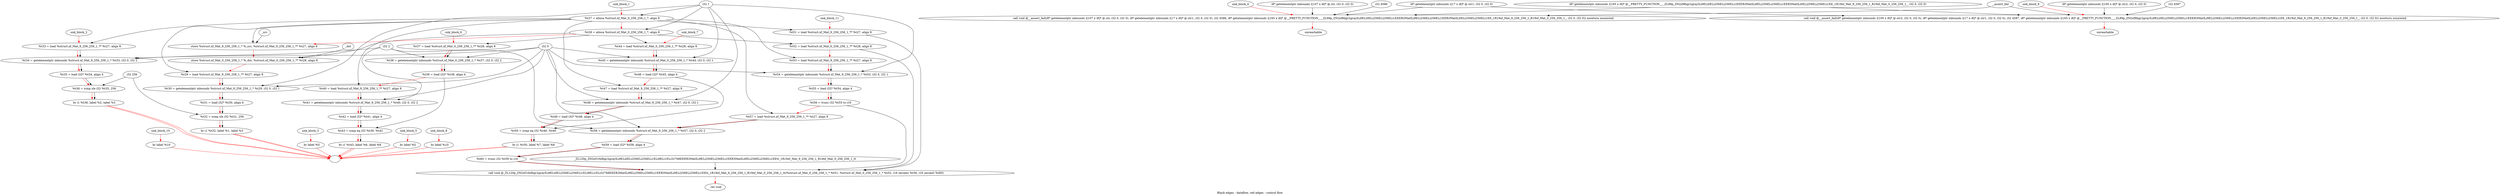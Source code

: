 digraph G {
compound=true
label="Black edges - dataflow, red edges - control flow"
"t27" [label="  %t27 = alloca %struct.xf_Mat_9_256_256_1_*, align 8"]
"t28" [label="  %t28 = alloca %struct.xf_Mat_0_256_256_1_*, align 8"]
"_1" [label="  store %struct.xf_Mat_9_256_256_1_* %_src, %struct.xf_Mat_9_256_256_1_** %t27, align 8"]
"_2" [label="  store %struct.xf_Mat_0_256_256_1_* %_dst, %struct.xf_Mat_0_256_256_1_** %t28, align 8"]
"t29" [label="  %t29 = load %struct.xf_Mat_9_256_256_1_** %t27, align 8"]
"t30" [label="  %t30 = getelementptr inbounds %struct.xf_Mat_9_256_256_1_* %t29, i32 0, i32 1"]
"t31" [label="  %t31 = load i32* %t30, align 4"]
"t32" [label="  %t32 = icmp sle i32 %t31, 256"]
"_3" [label="  br i1 %t32, label %1, label %3"]
"unk_block_1" -> "t27"[color=red]
"i32 1" -> "t27"
"t27" -> "t28"[color=red weight=2]
"i32 1" -> "t28"
"t28" -> "_1"[color=red weight=2]
"_src" -> "_1"
"t27" -> "_1"
"_1" -> "_2"[color=red weight=2]
"_dst" -> "_2"
"t28" -> "_2"
"_2" -> "t29"[color=red weight=2]
"t27" -> "t29"
"t29" -> "t30"[color=red weight=2]
"t29" -> "t30"
"i32 0" -> "t30"
"i32 1" -> "t30"
"t30" -> "t31"[color=red weight=2]
"t30" -> "t31"
"t31" -> "t32"[color=red weight=2]
"t31" -> "t32"
"i32 256" -> "t32"
"t32" -> "_3"[color=red weight=2]
"t32" -> "_3"
"_3" -> ""[color=red]
"_3" -> ""[color=red]

"t33" [label="  %t33 = load %struct.xf_Mat_9_256_256_1_** %t27, align 8"]
"t34" [label="  %t34 = getelementptr inbounds %struct.xf_Mat_9_256_256_1_* %t33, i32 0, i32 2"]
"t35" [label="  %t35 = load i32* %t34, align 4"]
"t36" [label="  %t36 = icmp sle i32 %t35, 256"]
"_4" [label="  br i1 %t36, label %2, label %3"]
"unk_block_2" -> "t33"[color=red]
"t27" -> "t33"
"t33" -> "t34"[color=red weight=2]
"t33" -> "t34"
"i32 0" -> "t34"
"i32 2" -> "t34"
"t34" -> "t35"[color=red weight=2]
"t34" -> "t35"
"t35" -> "t36"[color=red weight=2]
"t35" -> "t36"
"i32 256" -> "t36"
"t36" -> "_4"[color=red weight=2]
"t36" -> "_4"
"_4" -> ""[color=red]
"_4" -> ""[color=red]

"_5" [label="  br label %5"]
"unk_block_3" -> "_5"[color=red]
"_5" -> ""[color=red]

"_6" [label="  call void @__assert_fail(i8* getelementptr inbounds ([107 x i8]* @.str, i32 0, i32 0), i8* getelementptr inbounds ([17 x i8]* @.str1, i32 0, i32 0), i32 4586, i8* getelementptr inbounds ([165 x i8]* @__PRETTY_FUNCTION__._ZL99p_ZN2xf8bgr2grayILi9ELi0ELi256ELi256ELi1EEER3MatILi9ELi256ELi256ELi1EER3MatILi0ELi256ELi256ELi1EE_1R19xf_Mat_9_256_256_1_R19xf_Mat_0_256_256_1_, i32 0, i32 0)) noreturn nounwind"]
"_7" [label="  unreachable"]
"unk_block_4" -> "_6"[color=red]
"i8* getelementptr inbounds ([107 x i8]* @.str, i32 0, i32 0)" -> "_6"
"i8* getelementptr inbounds ([17 x i8]* @.str1, i32 0, i32 0)" -> "_6"
"i32 4586" -> "_6"
"i8* getelementptr inbounds ([165 x i8]* @__PRETTY_FUNCTION__._ZL99p_ZN2xf8bgr2grayILi9ELi0ELi256ELi256ELi1EEER3MatILi9ELi256ELi256ELi1EER3MatILi0ELi256ELi256ELi1EE_1R19xf_Mat_9_256_256_1_R19xf_Mat_0_256_256_1_, i32 0, i32 0)" -> "_6"
"__assert_fail" -> "_6"
"_6" -> "_7"[color=red weight=2]

"_8" [label="  br label %5"]
"unk_block_5" -> "_8"[color=red]
"_8" -> ""[color=red]

"t37" [label="  %t37 = load %struct.xf_Mat_0_256_256_1_** %t28, align 8"]
"t38" [label="  %t38 = getelementptr inbounds %struct.xf_Mat_0_256_256_1_* %t37, i32 0, i32 2"]
"t39" [label="  %t39 = load i32* %t38, align 4"]
"t40" [label="  %t40 = load %struct.xf_Mat_9_256_256_1_** %t27, align 8"]
"t41" [label="  %t41 = getelementptr inbounds %struct.xf_Mat_9_256_256_1_* %t40, i32 0, i32 2"]
"t42" [label="  %t42 = load i32* %t41, align 4"]
"t43" [label="  %t43 = icmp eq i32 %t39, %t42"]
"_9" [label="  br i1 %t43, label %6, label %8"]
"unk_block_6" -> "t37"[color=red]
"t28" -> "t37"
"t37" -> "t38"[color=red weight=2]
"t37" -> "t38"
"i32 0" -> "t38"
"i32 2" -> "t38"
"t38" -> "t39"[color=red weight=2]
"t38" -> "t39"
"t39" -> "t40"[color=red weight=2]
"t27" -> "t40"
"t40" -> "t41"[color=red weight=2]
"t40" -> "t41"
"i32 0" -> "t41"
"i32 2" -> "t41"
"t41" -> "t42"[color=red weight=2]
"t41" -> "t42"
"t42" -> "t43"[color=red weight=2]
"t39" -> "t43"
"t42" -> "t43"
"t43" -> "_9"[color=red weight=2]
"t43" -> "_9"
"_9" -> ""[color=red]
"_9" -> ""[color=red]

"t44" [label="  %t44 = load %struct.xf_Mat_0_256_256_1_** %t28, align 8"]
"t45" [label="  %t45 = getelementptr inbounds %struct.xf_Mat_0_256_256_1_* %t44, i32 0, i32 1"]
"t46" [label="  %t46 = load i32* %t45, align 4"]
"t47" [label="  %t47 = load %struct.xf_Mat_9_256_256_1_** %t27, align 8"]
"t48" [label="  %t48 = getelementptr inbounds %struct.xf_Mat_9_256_256_1_* %t47, i32 0, i32 1"]
"t49" [label="  %t49 = load i32* %t48, align 4"]
"t50" [label="  %t50 = icmp eq i32 %t46, %t49"]
"_10" [label="  br i1 %t50, label %7, label %8"]
"unk_block_7" -> "t44"[color=red]
"t28" -> "t44"
"t44" -> "t45"[color=red weight=2]
"t44" -> "t45"
"i32 0" -> "t45"
"i32 1" -> "t45"
"t45" -> "t46"[color=red weight=2]
"t45" -> "t46"
"t46" -> "t47"[color=red weight=2]
"t27" -> "t47"
"t47" -> "t48"[color=red weight=2]
"t47" -> "t48"
"i32 0" -> "t48"
"i32 1" -> "t48"
"t48" -> "t49"[color=red weight=2]
"t48" -> "t49"
"t49" -> "t50"[color=red weight=2]
"t46" -> "t50"
"t49" -> "t50"
"t50" -> "_10"[color=red weight=2]
"t50" -> "_10"
"_10" -> ""[color=red]
"_10" -> ""[color=red]

"_11" [label="  br label %10"]
"unk_block_8" -> "_11"[color=red]
"_11" -> ""[color=red]

"_12" [label="  call void @__assert_fail(i8* getelementptr inbounds ([100 x i8]* @.str2, i32 0, i32 0), i8* getelementptr inbounds ([17 x i8]* @.str1, i32 0, i32 0), i32 4587, i8* getelementptr inbounds ([165 x i8]* @__PRETTY_FUNCTION__._ZL99p_ZN2xf8bgr2grayILi9ELi0ELi256ELi256ELi1EEER3MatILi9ELi256ELi256ELi1EER3MatILi0ELi256ELi256ELi1EE_1R19xf_Mat_9_256_256_1_R19xf_Mat_0_256_256_1_, i32 0, i32 0)) noreturn nounwind"]
"_13" [label="  unreachable"]
"unk_block_9" -> "_12"[color=red]
"i8* getelementptr inbounds ([100 x i8]* @.str2, i32 0, i32 0)" -> "_12"
"i8* getelementptr inbounds ([17 x i8]* @.str1, i32 0, i32 0)" -> "_12"
"i32 4587" -> "_12"
"i8* getelementptr inbounds ([165 x i8]* @__PRETTY_FUNCTION__._ZL99p_ZN2xf8bgr2grayILi9ELi0ELi256ELi256ELi1EEER3MatILi9ELi256ELi256ELi1EER3MatILi0ELi256ELi256ELi1EE_1R19xf_Mat_9_256_256_1_R19xf_Mat_0_256_256_1_, i32 0, i32 0)" -> "_12"
"__assert_fail" -> "_12"
"_12" -> "_13"[color=red weight=2]

"_14" [label="  br label %10"]
"unk_block_10" -> "_14"[color=red]
"_14" -> ""[color=red]

"t51" [label="  %t51 = load %struct.xf_Mat_9_256_256_1_** %t27, align 8"]
"t52" [label="  %t52 = load %struct.xf_Mat_0_256_256_1_** %t28, align 8"]
"t53" [label="  %t53 = load %struct.xf_Mat_9_256_256_1_** %t27, align 8"]
"t54" [label="  %t54 = getelementptr inbounds %struct.xf_Mat_9_256_256_1_* %t53, i32 0, i32 1"]
"t55" [label="  %t55 = load i32* %t54, align 4"]
"t56" [label="  %t56 = trunc i32 %t55 to i16"]
"t57" [label="  %t57 = load %struct.xf_Mat_9_256_256_1_** %t27, align 8"]
"t58" [label="  %t58 = getelementptr inbounds %struct.xf_Mat_9_256_256_1_* %t57, i32 0, i32 2"]
"t59" [label="  %t59 = load i32* %t58, align 4"]
"t60" [label="  %t60 = trunc i32 %t59 to i16"]
"_15" [label="  call void @_ZL120p_ZN2xf10xfbgr2grayILi9ELi0ELi256ELi256ELi1ELi9ELi1ELi32768EEER3MatILi9ELi256ELi256ELi1EER3MatILi0ELi256ELi256ELi1EEtt_1R19xf_Mat_9_256_256_1_R19xf_Mat_0_256_256_1_tt(%struct.xf_Mat_9_256_256_1_* %t51, %struct.xf_Mat_0_256_256_1_* %t52, i16 zeroext %t56, i16 zeroext %t60)"]
"_16" [label="  ret void"]
"unk_block_11" -> "t51"[color=red]
"t27" -> "t51"
"t51" -> "t52"[color=red weight=2]
"t28" -> "t52"
"t52" -> "t53"[color=red weight=2]
"t27" -> "t53"
"t53" -> "t54"[color=red weight=2]
"t53" -> "t54"
"i32 0" -> "t54"
"i32 1" -> "t54"
"t54" -> "t55"[color=red weight=2]
"t54" -> "t55"
"t55" -> "t56"[color=red weight=2]
"t55" -> "t56"
"t56" -> "t57"[color=red weight=2]
"t27" -> "t57"
"t57" -> "t58"[color=red weight=2]
"t57" -> "t58"
"i32 0" -> "t58"
"i32 2" -> "t58"
"t58" -> "t59"[color=red weight=2]
"t58" -> "t59"
"t59" -> "t60"[color=red weight=2]
"t59" -> "t60"
"t60" -> "_15"[color=red weight=2]
"t51" -> "_15"
"t52" -> "_15"
"t56" -> "_15"
"t60" -> "_15"
"_ZL120p_ZN2xf10xfbgr2grayILi9ELi0ELi256ELi256ELi1ELi9ELi1ELi32768EEER3MatILi9ELi256ELi256ELi1EER3MatILi0ELi256ELi256ELi1EEtt_1R19xf_Mat_9_256_256_1_R19xf_Mat_0_256_256_1_tt" -> "_15"
"_15" -> "_16"[color=red weight=2]

}
